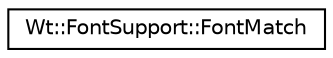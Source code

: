 digraph "Graphical Class Hierarchy"
{
 // LATEX_PDF_SIZE
  edge [fontname="Helvetica",fontsize="10",labelfontname="Helvetica",labelfontsize="10"];
  node [fontname="Helvetica",fontsize="10",shape=record];
  rankdir="LR";
  Node0 [label="Wt::FontSupport::FontMatch",height=0.2,width=0.4,color="black", fillcolor="white", style="filled",URL="$classWt_1_1FontSupport_1_1FontMatch.html",tooltip=" "];
}
